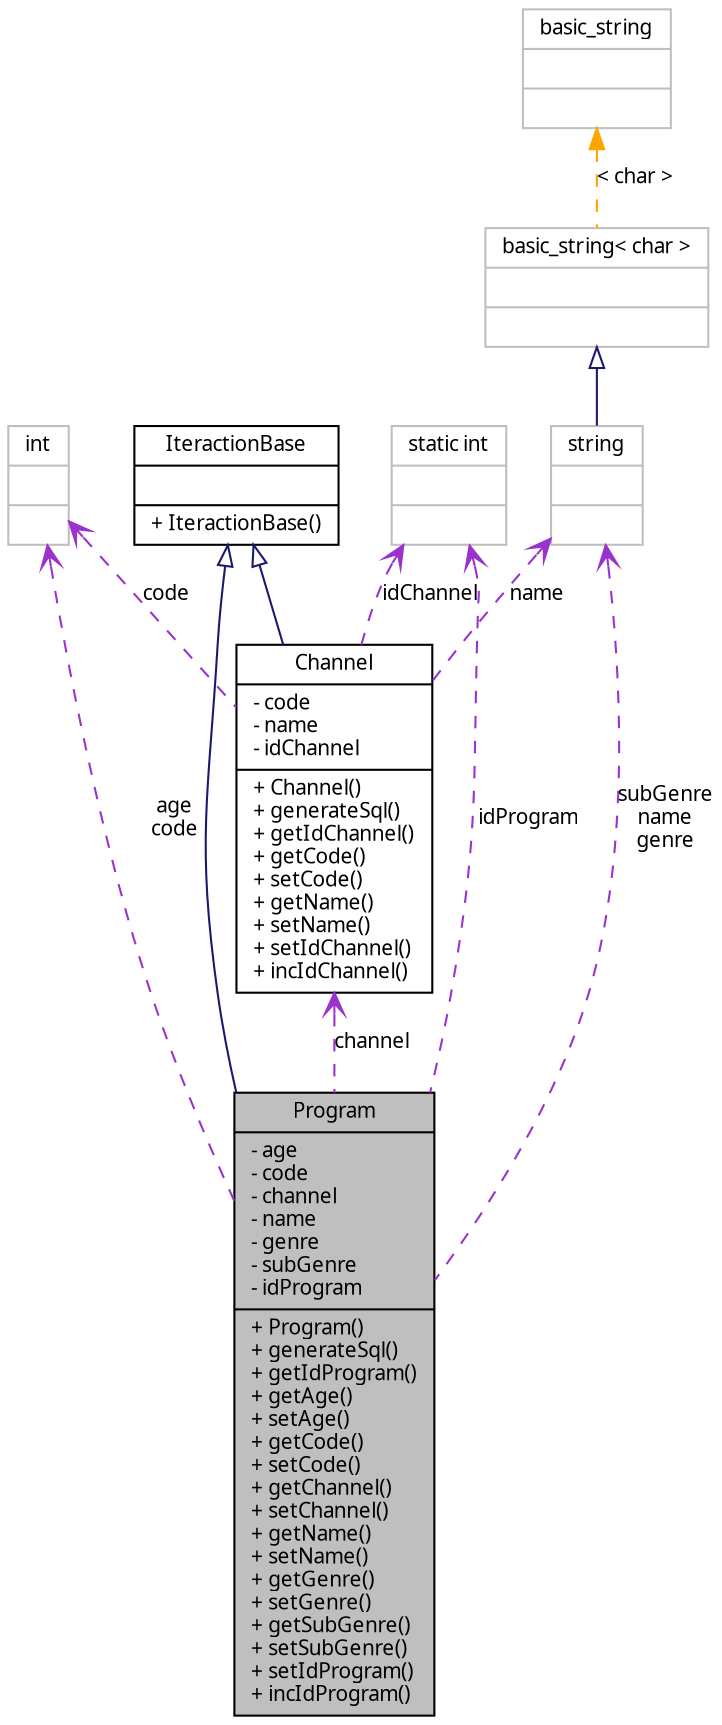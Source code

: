 digraph G
{
  edge [fontname="FreeSans.ttf",fontsize=10,labelfontname="FreeSans.ttf",labelfontsize=10];
  node [fontname="FreeSans.ttf",fontsize=10,shape=record];
  Node1 [label="{Program\n|- age\l- code\l- channel\l- name\l- genre\l- subGenre\l- idProgram\l|+ Program()\l+ generateSql()\l+ getIdProgram()\l+ getAge()\l+ setAge()\l+ getCode()\l+ setCode()\l+ getChannel()\l+ setChannel()\l+ getName()\l+ setName()\l+ getGenre()\l+ setGenre()\l+ getSubGenre()\l+ setSubGenre()\l+ setIdProgram()\l+ incIdProgram()\l}",height=0.2,width=0.4,color="black", fillcolor="grey75", style="filled" fontcolor="black"];
  Node2 -> Node1 [dir=back,color="midnightblue",fontsize=10,style="solid",arrowtail="empty",fontname="FreeSans.ttf"];
  Node2 [label="{IteractionBase\n||+ IteractionBase()\l}",height=0.2,width=0.4,color="black", fillcolor="white", style="filled",URL="$classbr_1_1ufscar_1_1lince_1_1ginga_1_1recommender_1_1IteractionBase.html"];
  Node3 -> Node1 [dir=back,color="darkorchid3",fontsize=10,style="dashed",label="age\ncode",arrowtail="open",fontname="FreeSans.ttf"];
  Node3 [label="{int\n||}",height=0.2,width=0.4,color="grey75", fillcolor="white", style="filled"];
  Node4 -> Node1 [dir=back,color="darkorchid3",fontsize=10,style="dashed",label="subGenre\nname\ngenre",arrowtail="open",fontname="FreeSans.ttf"];
  Node4 [label="{string\n||}",height=0.2,width=0.4,color="grey75", fillcolor="white", style="filled",tooltip="STL class."];
  Node5 -> Node4 [dir=back,color="midnightblue",fontsize=10,style="solid",arrowtail="empty",fontname="FreeSans.ttf"];
  Node5 [label="{basic_string\< char \>\n||}",height=0.2,width=0.4,color="grey75", fillcolor="white", style="filled"];
  Node6 -> Node5 [dir=back,color="orange",fontsize=10,style="dashed",label="\< char \>",fontname="FreeSans.ttf"];
  Node6 [label="{basic_string\n||}",height=0.2,width=0.4,color="grey75", fillcolor="white", style="filled",tooltip="STL class."];
  Node7 -> Node1 [dir=back,color="darkorchid3",fontsize=10,style="dashed",label="channel",arrowtail="open",fontname="FreeSans.ttf"];
  Node7 [label="{Channel\n|- code\l- name\l- idChannel\l|+ Channel()\l+ generateSql()\l+ getIdChannel()\l+ getCode()\l+ setCode()\l+ getName()\l+ setName()\l+ setIdChannel()\l+ incIdChannel()\l}",height=0.2,width=0.4,color="black", fillcolor="white", style="filled",URL="$classbr_1_1ufscar_1_1lince_1_1ginga_1_1recommender_1_1Channel.html"];
  Node2 -> Node7 [dir=back,color="midnightblue",fontsize=10,style="solid",arrowtail="empty",fontname="FreeSans.ttf"];
  Node3 -> Node7 [dir=back,color="darkorchid3",fontsize=10,style="dashed",label="code",arrowtail="open",fontname="FreeSans.ttf"];
  Node4 -> Node7 [dir=back,color="darkorchid3",fontsize=10,style="dashed",label="name",arrowtail="open",fontname="FreeSans.ttf"];
  Node8 -> Node7 [dir=back,color="darkorchid3",fontsize=10,style="dashed",label="idChannel",arrowtail="open",fontname="FreeSans.ttf"];
  Node8 [label="{static int\n||}",height=0.2,width=0.4,color="grey75", fillcolor="white", style="filled"];
  Node8 -> Node1 [dir=back,color="darkorchid3",fontsize=10,style="dashed",label="idProgram",arrowtail="open",fontname="FreeSans.ttf"];
}
